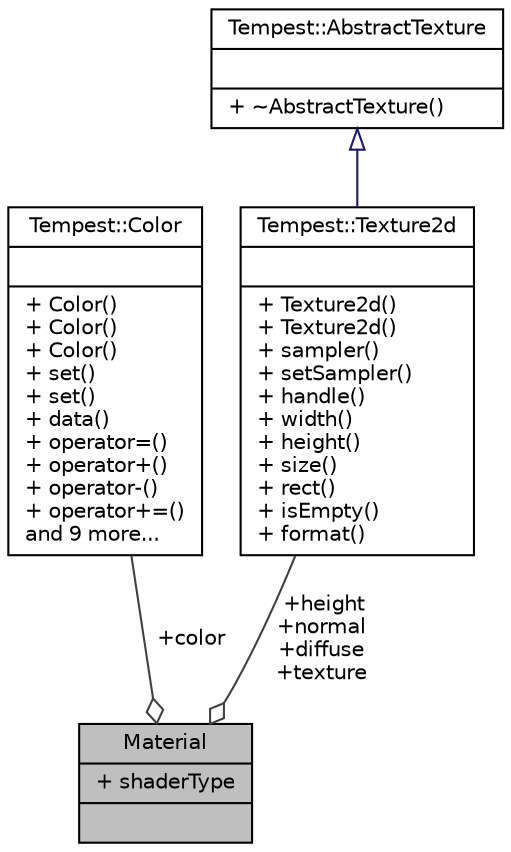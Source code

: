 digraph "Material"
{
  edge [fontname="Helvetica",fontsize="10",labelfontname="Helvetica",labelfontsize="10"];
  node [fontname="Helvetica",fontsize="10",shape=record];
  Node1 [label="{Material\n|+ shaderType\l|}",height=0.2,width=0.4,color="black", fillcolor="grey75", style="filled", fontcolor="black"];
  Node2 -> Node1 [color="grey25",fontsize="10",style="solid",label=" +color" ,arrowhead="odiamond",fontname="Helvetica"];
  Node2 [label="{Tempest::Color\n||+ Color()\l+ Color()\l+ Color()\l+ set()\l+ set()\l+ data()\l+ operator=()\l+ operator+()\l+ operator-()\l+ operator+=()\land 9 more...\l}",height=0.2,width=0.4,color="black", fillcolor="white", style="filled",URL="$class_tempest_1_1_color.html",tooltip="Цвет, rgba, [0..1], одинарная точность. "];
  Node3 -> Node1 [color="grey25",fontsize="10",style="solid",label=" +height\n+normal\n+diffuse\n+texture" ,arrowhead="odiamond",fontname="Helvetica"];
  Node3 [label="{Tempest::Texture2d\n||+ Texture2d()\l+ Texture2d()\l+ sampler()\l+ setSampler()\l+ handle()\l+ width()\l+ height()\l+ size()\l+ rect()\l+ isEmpty()\l+ format()\l}",height=0.2,width=0.4,color="black", fillcolor="white", style="filled",URL="$class_tempest_1_1_texture2d.html",tooltip="simple 2d texture class "];
  Node4 -> Node3 [dir="back",color="midnightblue",fontsize="10",style="solid",arrowtail="onormal",fontname="Helvetica"];
  Node4 [label="{Tempest::AbstractTexture\n||+ ~AbstractTexture()\l}",height=0.2,width=0.4,color="black", fillcolor="white", style="filled",URL="$class_tempest_1_1_abstract_texture.html",tooltip="Интерфейс класса текстуры. "];
}

